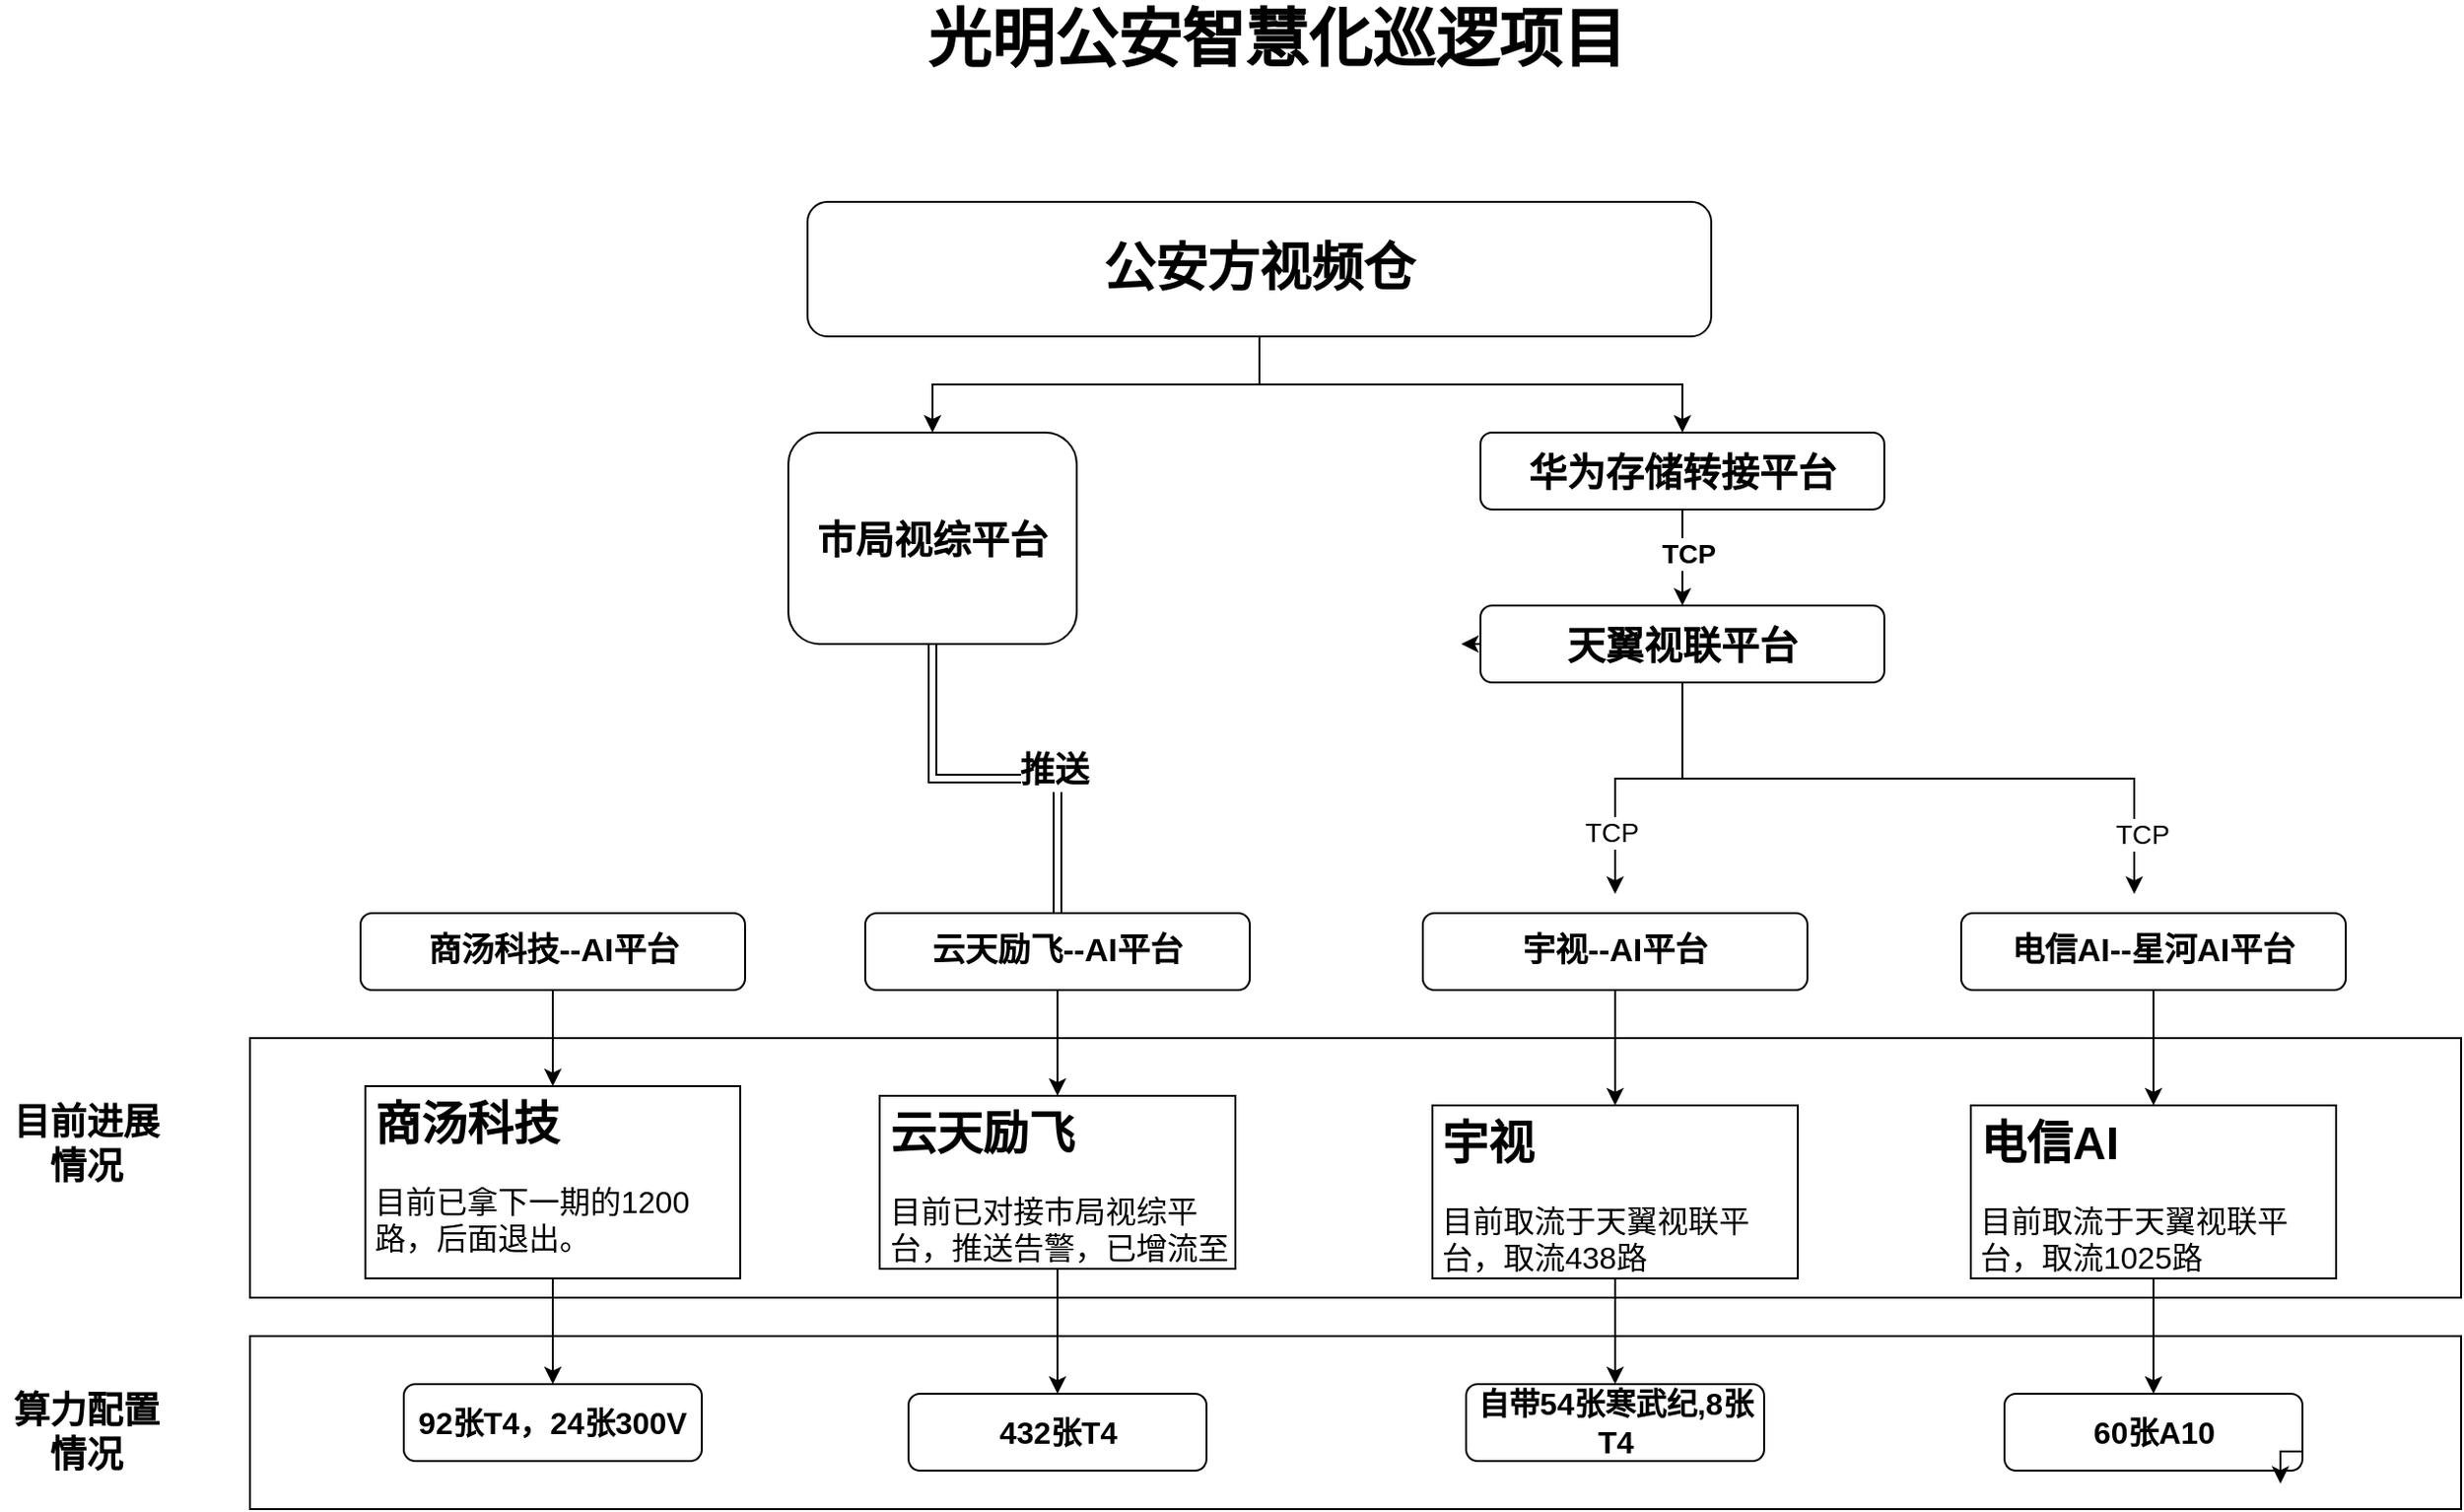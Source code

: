 <mxfile version="23.0.2" type="github">
  <diagram name="第 1 页" id="-FlQ6AyEJ20d0pfmZKjM">
    <mxGraphModel dx="2514" dy="908" grid="1" gridSize="10" guides="1" tooltips="1" connect="1" arrows="1" fold="1" page="1" pageScale="1" pageWidth="827" pageHeight="1169" background="none" math="0" shadow="0">
      <root>
        <mxCell id="0" />
        <mxCell id="1" parent="0" />
        <mxCell id="sZ54RUxfmfb3yY-tl8Xp-23" value="" style="rounded=0;whiteSpace=wrap;html=1;" vertex="1" parent="1">
          <mxGeometry x="-120" y="595" width="1150" height="135" as="geometry" />
        </mxCell>
        <mxCell id="sZ54RUxfmfb3yY-tl8Xp-20" value="" style="rounded=0;whiteSpace=wrap;html=1;" vertex="1" parent="1">
          <mxGeometry x="-120" y="750" width="1150" height="90" as="geometry" />
        </mxCell>
        <mxCell id="sZ54RUxfmfb3yY-tl8Xp-1" value="&lt;b&gt;&lt;font style=&quot;font-size: 33px;&quot;&gt;光明公安智慧化巡逻项目&lt;/font&gt;&lt;/b&gt;" style="text;html=1;strokeColor=none;fillColor=none;align=center;verticalAlign=middle;whiteSpace=wrap;rounded=0;" vertex="1" parent="1">
          <mxGeometry x="124" y="60" width="580" height="30" as="geometry" />
        </mxCell>
        <mxCell id="sZ54RUxfmfb3yY-tl8Xp-39" style="edgeStyle=orthogonalEdgeStyle;rounded=0;orthogonalLoop=1;jettySize=auto;html=1;entryX=0.5;entryY=0;entryDx=0;entryDy=0;" edge="1" parent="1" source="sZ54RUxfmfb3yY-tl8Xp-2" target="sZ54RUxfmfb3yY-tl8Xp-3">
          <mxGeometry relative="1" as="geometry" />
        </mxCell>
        <mxCell id="sZ54RUxfmfb3yY-tl8Xp-40" style="edgeStyle=orthogonalEdgeStyle;rounded=0;orthogonalLoop=1;jettySize=auto;html=1;entryX=0.5;entryY=0;entryDx=0;entryDy=0;" edge="1" parent="1" source="sZ54RUxfmfb3yY-tl8Xp-2" target="sZ54RUxfmfb3yY-tl8Xp-4">
          <mxGeometry relative="1" as="geometry" />
        </mxCell>
        <mxCell id="sZ54RUxfmfb3yY-tl8Xp-2" value="&lt;b&gt;&lt;font style=&quot;font-size: 27px;&quot;&gt;公安方视频仓&lt;br&gt;&lt;/font&gt;&lt;/b&gt;" style="rounded=1;whiteSpace=wrap;html=1;" vertex="1" parent="1">
          <mxGeometry x="170" y="160" width="470" height="70" as="geometry" />
        </mxCell>
        <mxCell id="sZ54RUxfmfb3yY-tl8Xp-45" style="edgeStyle=orthogonalEdgeStyle;rounded=0;orthogonalLoop=1;jettySize=auto;html=1;entryX=0.5;entryY=0;entryDx=0;entryDy=0;shape=link;" edge="1" parent="1" source="sZ54RUxfmfb3yY-tl8Xp-3" target="sZ54RUxfmfb3yY-tl8Xp-9">
          <mxGeometry relative="1" as="geometry" />
        </mxCell>
        <mxCell id="sZ54RUxfmfb3yY-tl8Xp-47" value="&lt;b&gt;&lt;font style=&quot;font-size: 18px;&quot;&gt;推送&lt;/font&gt;&lt;/b&gt;" style="edgeLabel;html=1;align=center;verticalAlign=middle;resizable=0;points=[];" vertex="1" connectable="0" parent="sZ54RUxfmfb3yY-tl8Xp-45">
          <mxGeometry x="0.295" y="4" relative="1" as="geometry">
            <mxPoint as="offset" />
          </mxGeometry>
        </mxCell>
        <mxCell id="sZ54RUxfmfb3yY-tl8Xp-3" value="&lt;b&gt;&lt;font style=&quot;font-size: 20px;&quot;&gt;市局视综平台&lt;/font&gt;&lt;/b&gt;" style="rounded=1;whiteSpace=wrap;html=1;" vertex="1" parent="1">
          <mxGeometry x="160" y="280" width="150" height="110" as="geometry" />
        </mxCell>
        <mxCell id="sZ54RUxfmfb3yY-tl8Xp-34" value="" style="edgeStyle=orthogonalEdgeStyle;rounded=0;orthogonalLoop=1;jettySize=auto;html=1;" edge="1" parent="1" source="sZ54RUxfmfb3yY-tl8Xp-4" target="sZ54RUxfmfb3yY-tl8Xp-5">
          <mxGeometry relative="1" as="geometry" />
        </mxCell>
        <mxCell id="sZ54RUxfmfb3yY-tl8Xp-41" value="&lt;b&gt;&lt;font style=&quot;font-size: 14px;&quot;&gt;TCP&lt;/font&gt;&lt;/b&gt;" style="edgeLabel;html=1;align=center;verticalAlign=middle;resizable=0;points=[];" vertex="1" connectable="0" parent="sZ54RUxfmfb3yY-tl8Xp-34">
          <mxGeometry x="-0.097" y="3" relative="1" as="geometry">
            <mxPoint as="offset" />
          </mxGeometry>
        </mxCell>
        <mxCell id="sZ54RUxfmfb3yY-tl8Xp-4" value="&lt;b&gt;&lt;font style=&quot;font-size: 20px;&quot;&gt;华为存储转接平台&lt;/font&gt;&lt;/b&gt;" style="rounded=1;whiteSpace=wrap;html=1;" vertex="1" parent="1">
          <mxGeometry x="520" y="280" width="210" height="40" as="geometry" />
        </mxCell>
        <mxCell id="sZ54RUxfmfb3yY-tl8Xp-35" style="edgeStyle=orthogonalEdgeStyle;rounded=0;orthogonalLoop=1;jettySize=auto;html=1;" edge="1" parent="1" source="sZ54RUxfmfb3yY-tl8Xp-5">
          <mxGeometry relative="1" as="geometry">
            <mxPoint x="590" y="520" as="targetPoint" />
            <Array as="points">
              <mxPoint x="625" y="460" />
              <mxPoint x="590" y="460" />
            </Array>
          </mxGeometry>
        </mxCell>
        <mxCell id="sZ54RUxfmfb3yY-tl8Xp-42" value="&lt;font style=&quot;font-size: 14px;&quot;&gt;TCP&lt;/font&gt;" style="edgeLabel;html=1;align=center;verticalAlign=middle;resizable=0;points=[];" vertex="1" connectable="0" parent="sZ54RUxfmfb3yY-tl8Xp-35">
          <mxGeometry x="0.565" y="-2" relative="1" as="geometry">
            <mxPoint y="-1" as="offset" />
          </mxGeometry>
        </mxCell>
        <mxCell id="sZ54RUxfmfb3yY-tl8Xp-36" style="edgeStyle=orthogonalEdgeStyle;rounded=0;orthogonalLoop=1;jettySize=auto;html=1;" edge="1" parent="1" source="sZ54RUxfmfb3yY-tl8Xp-5">
          <mxGeometry relative="1" as="geometry">
            <mxPoint x="860" y="520" as="targetPoint" />
            <Array as="points">
              <mxPoint x="625" y="460" />
              <mxPoint x="860" y="460" />
            </Array>
          </mxGeometry>
        </mxCell>
        <mxCell id="sZ54RUxfmfb3yY-tl8Xp-43" value="&lt;font style=&quot;font-size: 14px;&quot;&gt;TCP&lt;/font&gt;" style="edgeLabel;html=1;align=center;verticalAlign=middle;resizable=0;points=[];" vertex="1" connectable="0" parent="sZ54RUxfmfb3yY-tl8Xp-36">
          <mxGeometry x="0.817" y="4" relative="1" as="geometry">
            <mxPoint as="offset" />
          </mxGeometry>
        </mxCell>
        <mxCell id="sZ54RUxfmfb3yY-tl8Xp-46" style="edgeStyle=orthogonalEdgeStyle;rounded=0;orthogonalLoop=1;jettySize=auto;html=1;exitX=0;exitY=0.5;exitDx=0;exitDy=0;" edge="1" parent="1" source="sZ54RUxfmfb3yY-tl8Xp-5">
          <mxGeometry relative="1" as="geometry">
            <mxPoint x="510" y="389.647" as="targetPoint" />
          </mxGeometry>
        </mxCell>
        <mxCell id="sZ54RUxfmfb3yY-tl8Xp-5" value="&lt;b&gt;&lt;font style=&quot;font-size: 20px;&quot;&gt;天翼视联平台&lt;/font&gt;&lt;/b&gt;" style="rounded=1;whiteSpace=wrap;html=1;" vertex="1" parent="1">
          <mxGeometry x="520" y="370" width="210" height="40" as="geometry" />
        </mxCell>
        <mxCell id="sZ54RUxfmfb3yY-tl8Xp-28" value="" style="edgeStyle=orthogonalEdgeStyle;rounded=0;orthogonalLoop=1;jettySize=auto;html=1;" edge="1" parent="1" source="sZ54RUxfmfb3yY-tl8Xp-7" target="sZ54RUxfmfb3yY-tl8Xp-15">
          <mxGeometry relative="1" as="geometry" />
        </mxCell>
        <mxCell id="sZ54RUxfmfb3yY-tl8Xp-7" value="&lt;b&gt;&lt;font style=&quot;font-size: 17px;&quot;&gt;电信AI--星河AI平台&lt;/font&gt;&lt;/b&gt;" style="rounded=1;whiteSpace=wrap;html=1;" vertex="1" parent="1">
          <mxGeometry x="770" y="530" width="200" height="40" as="geometry" />
        </mxCell>
        <mxCell id="sZ54RUxfmfb3yY-tl8Xp-27" value="" style="edgeStyle=orthogonalEdgeStyle;rounded=0;orthogonalLoop=1;jettySize=auto;html=1;" edge="1" parent="1" source="sZ54RUxfmfb3yY-tl8Xp-8" target="sZ54RUxfmfb3yY-tl8Xp-14">
          <mxGeometry relative="1" as="geometry" />
        </mxCell>
        <mxCell id="sZ54RUxfmfb3yY-tl8Xp-8" value="&lt;b&gt;&lt;font style=&quot;font-size: 17px;&quot;&gt;宇视--AI平台&lt;/font&gt;&lt;/b&gt;" style="rounded=1;whiteSpace=wrap;html=1;" vertex="1" parent="1">
          <mxGeometry x="490" y="530" width="200" height="40" as="geometry" />
        </mxCell>
        <mxCell id="sZ54RUxfmfb3yY-tl8Xp-26" value="" style="edgeStyle=orthogonalEdgeStyle;rounded=0;orthogonalLoop=1;jettySize=auto;html=1;" edge="1" parent="1" source="sZ54RUxfmfb3yY-tl8Xp-9" target="sZ54RUxfmfb3yY-tl8Xp-13">
          <mxGeometry relative="1" as="geometry" />
        </mxCell>
        <mxCell id="sZ54RUxfmfb3yY-tl8Xp-9" value="&lt;b style=&quot;border-color: var(--border-color);&quot;&gt;&lt;font style=&quot;border-color: var(--border-color); font-size: 17px;&quot;&gt;云天励飞--AI平台&lt;/font&gt;&lt;/b&gt;" style="rounded=1;whiteSpace=wrap;html=1;" vertex="1" parent="1">
          <mxGeometry x="200" y="530" width="200" height="40" as="geometry" />
        </mxCell>
        <mxCell id="sZ54RUxfmfb3yY-tl8Xp-25" style="edgeStyle=orthogonalEdgeStyle;rounded=0;orthogonalLoop=1;jettySize=auto;html=1;entryX=0.5;entryY=0;entryDx=0;entryDy=0;" edge="1" parent="1" source="sZ54RUxfmfb3yY-tl8Xp-10" target="sZ54RUxfmfb3yY-tl8Xp-11">
          <mxGeometry relative="1" as="geometry" />
        </mxCell>
        <mxCell id="sZ54RUxfmfb3yY-tl8Xp-10" value="&lt;b style=&quot;border-color: var(--border-color);&quot;&gt;&lt;font style=&quot;border-color: var(--border-color); font-size: 17px;&quot;&gt;商汤科技--AI平台&lt;/font&gt;&lt;/b&gt;" style="rounded=1;whiteSpace=wrap;html=1;" vertex="1" parent="1">
          <mxGeometry x="-62.5" y="530" width="200" height="40" as="geometry" />
        </mxCell>
        <mxCell id="sZ54RUxfmfb3yY-tl8Xp-30" value="" style="edgeStyle=orthogonalEdgeStyle;rounded=0;orthogonalLoop=1;jettySize=auto;html=1;" edge="1" parent="1" source="sZ54RUxfmfb3yY-tl8Xp-11" target="sZ54RUxfmfb3yY-tl8Xp-19">
          <mxGeometry relative="1" as="geometry" />
        </mxCell>
        <mxCell id="sZ54RUxfmfb3yY-tl8Xp-11" value="&lt;h1&gt;商汤科技&lt;/h1&gt;&lt;p&gt;&lt;font style=&quot;font-size: 16px;&quot;&gt;目前已拿下一期的1200路，后面退出。&lt;/font&gt;&lt;/p&gt;" style="text;html=1;strokeColor=default;fillColor=none;spacing=5;spacingTop=-20;whiteSpace=wrap;overflow=hidden;rounded=0;" vertex="1" parent="1">
          <mxGeometry x="-60" y="620" width="195" height="100" as="geometry" />
        </mxCell>
        <mxCell id="sZ54RUxfmfb3yY-tl8Xp-31" value="" style="edgeStyle=orthogonalEdgeStyle;rounded=0;orthogonalLoop=1;jettySize=auto;html=1;" edge="1" parent="1" source="sZ54RUxfmfb3yY-tl8Xp-13" target="sZ54RUxfmfb3yY-tl8Xp-16">
          <mxGeometry relative="1" as="geometry" />
        </mxCell>
        <mxCell id="sZ54RUxfmfb3yY-tl8Xp-13" value="&lt;h1&gt;云天励飞&lt;/h1&gt;&lt;p&gt;&lt;font style=&quot;font-size: 16px;&quot;&gt;目前已对接市局视综平台，推送告警，已增流至4300路&lt;/font&gt;&lt;/p&gt;" style="text;html=1;strokeColor=default;fillColor=none;spacing=5;spacingTop=-20;whiteSpace=wrap;overflow=hidden;rounded=0;" vertex="1" parent="1">
          <mxGeometry x="207.5" y="625" width="185" height="90" as="geometry" />
        </mxCell>
        <mxCell id="sZ54RUxfmfb3yY-tl8Xp-32" value="" style="edgeStyle=orthogonalEdgeStyle;rounded=0;orthogonalLoop=1;jettySize=auto;html=1;" edge="1" parent="1" source="sZ54RUxfmfb3yY-tl8Xp-14" target="sZ54RUxfmfb3yY-tl8Xp-17">
          <mxGeometry relative="1" as="geometry" />
        </mxCell>
        <mxCell id="sZ54RUxfmfb3yY-tl8Xp-14" value="&lt;h1&gt;宇视&lt;/h1&gt;&lt;p&gt;&lt;font style=&quot;font-size: 16px;&quot;&gt;目前取流于天翼视联平台，取流438路&lt;/font&gt;&lt;/p&gt;" style="text;html=1;strokeColor=default;fillColor=none;spacing=5;spacingTop=-20;whiteSpace=wrap;overflow=hidden;rounded=0;" vertex="1" parent="1">
          <mxGeometry x="495" y="630" width="190" height="90" as="geometry" />
        </mxCell>
        <mxCell id="sZ54RUxfmfb3yY-tl8Xp-33" value="" style="edgeStyle=orthogonalEdgeStyle;rounded=0;orthogonalLoop=1;jettySize=auto;html=1;" edge="1" parent="1" source="sZ54RUxfmfb3yY-tl8Xp-15" target="sZ54RUxfmfb3yY-tl8Xp-18">
          <mxGeometry relative="1" as="geometry" />
        </mxCell>
        <mxCell id="sZ54RUxfmfb3yY-tl8Xp-15" value="&lt;h1&gt;电信AI&lt;/h1&gt;&lt;p&gt;&lt;font style=&quot;font-size: 16px;&quot;&gt;目前取流于天翼视联平台，取流1025路&lt;/font&gt;&lt;/p&gt;" style="text;html=1;strokeColor=default;fillColor=none;spacing=5;spacingTop=-20;whiteSpace=wrap;overflow=hidden;rounded=0;" vertex="1" parent="1">
          <mxGeometry x="775" y="630" width="190" height="90" as="geometry" />
        </mxCell>
        <mxCell id="sZ54RUxfmfb3yY-tl8Xp-16" value="&lt;font style=&quot;font-size: 16px;&quot;&gt;&lt;b&gt;432张T4&lt;/b&gt;&lt;/font&gt;" style="rounded=1;whiteSpace=wrap;html=1;" vertex="1" parent="1">
          <mxGeometry x="222.5" y="780" width="155" height="40" as="geometry" />
        </mxCell>
        <mxCell id="sZ54RUxfmfb3yY-tl8Xp-17" value="&lt;span style=&quot;font-size: 16px;&quot;&gt;&lt;b&gt;自带54张寒武纪,8张T4&lt;/b&gt;&lt;/span&gt;" style="rounded=1;whiteSpace=wrap;html=1;" vertex="1" parent="1">
          <mxGeometry x="512.5" y="775" width="155" height="40" as="geometry" />
        </mxCell>
        <mxCell id="sZ54RUxfmfb3yY-tl8Xp-18" value="&lt;font style=&quot;font-size: 16px;&quot;&gt;&lt;b&gt;60张A10&lt;/b&gt;&lt;/font&gt;" style="rounded=1;whiteSpace=wrap;html=1;" vertex="1" parent="1">
          <mxGeometry x="792.5" y="780" width="155" height="40" as="geometry" />
        </mxCell>
        <mxCell id="sZ54RUxfmfb3yY-tl8Xp-19" value="&lt;font style=&quot;font-size: 16px;&quot;&gt;&lt;b&gt;92张T4，24张300V&lt;/b&gt;&lt;/font&gt;" style="rounded=1;whiteSpace=wrap;html=1;" vertex="1" parent="1">
          <mxGeometry x="-40" y="775" width="155" height="40" as="geometry" />
        </mxCell>
        <mxCell id="sZ54RUxfmfb3yY-tl8Xp-21" value="&lt;b&gt;&lt;font style=&quot;font-size: 19px;&quot;&gt;算力配置情况&lt;/font&gt;&lt;/b&gt;" style="text;html=1;strokeColor=none;fillColor=none;align=center;verticalAlign=middle;whiteSpace=wrap;rounded=0;" vertex="1" parent="1">
          <mxGeometry x="-250" y="760" width="90" height="80" as="geometry" />
        </mxCell>
        <mxCell id="sZ54RUxfmfb3yY-tl8Xp-22" value="&lt;b&gt;&lt;font style=&quot;font-size: 19px;&quot;&gt;目前进展情况&lt;/font&gt;&lt;/b&gt;" style="text;html=1;strokeColor=none;fillColor=none;align=center;verticalAlign=middle;whiteSpace=wrap;rounded=0;" vertex="1" parent="1">
          <mxGeometry x="-250" y="610" width="90" height="80" as="geometry" />
        </mxCell>
        <mxCell id="sZ54RUxfmfb3yY-tl8Xp-29" style="edgeStyle=orthogonalEdgeStyle;rounded=0;orthogonalLoop=1;jettySize=auto;html=1;exitX=1;exitY=0.75;exitDx=0;exitDy=0;entryX=0.926;entryY=1.168;entryDx=0;entryDy=0;entryPerimeter=0;" edge="1" parent="1" source="sZ54RUxfmfb3yY-tl8Xp-18" target="sZ54RUxfmfb3yY-tl8Xp-18">
          <mxGeometry relative="1" as="geometry" />
        </mxCell>
      </root>
    </mxGraphModel>
  </diagram>
</mxfile>
